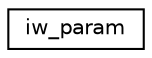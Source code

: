 digraph G
{
  edge [fontname="Helvetica",fontsize="10",labelfontname="Helvetica",labelfontsize="10"];
  node [fontname="Helvetica",fontsize="10",shape=record];
  rankdir="LR";
  Node1 [label="iw_param",height=0.2,width=0.4,color="black", fillcolor="white", style="filled",URL="$structiw__param.html"];
}
